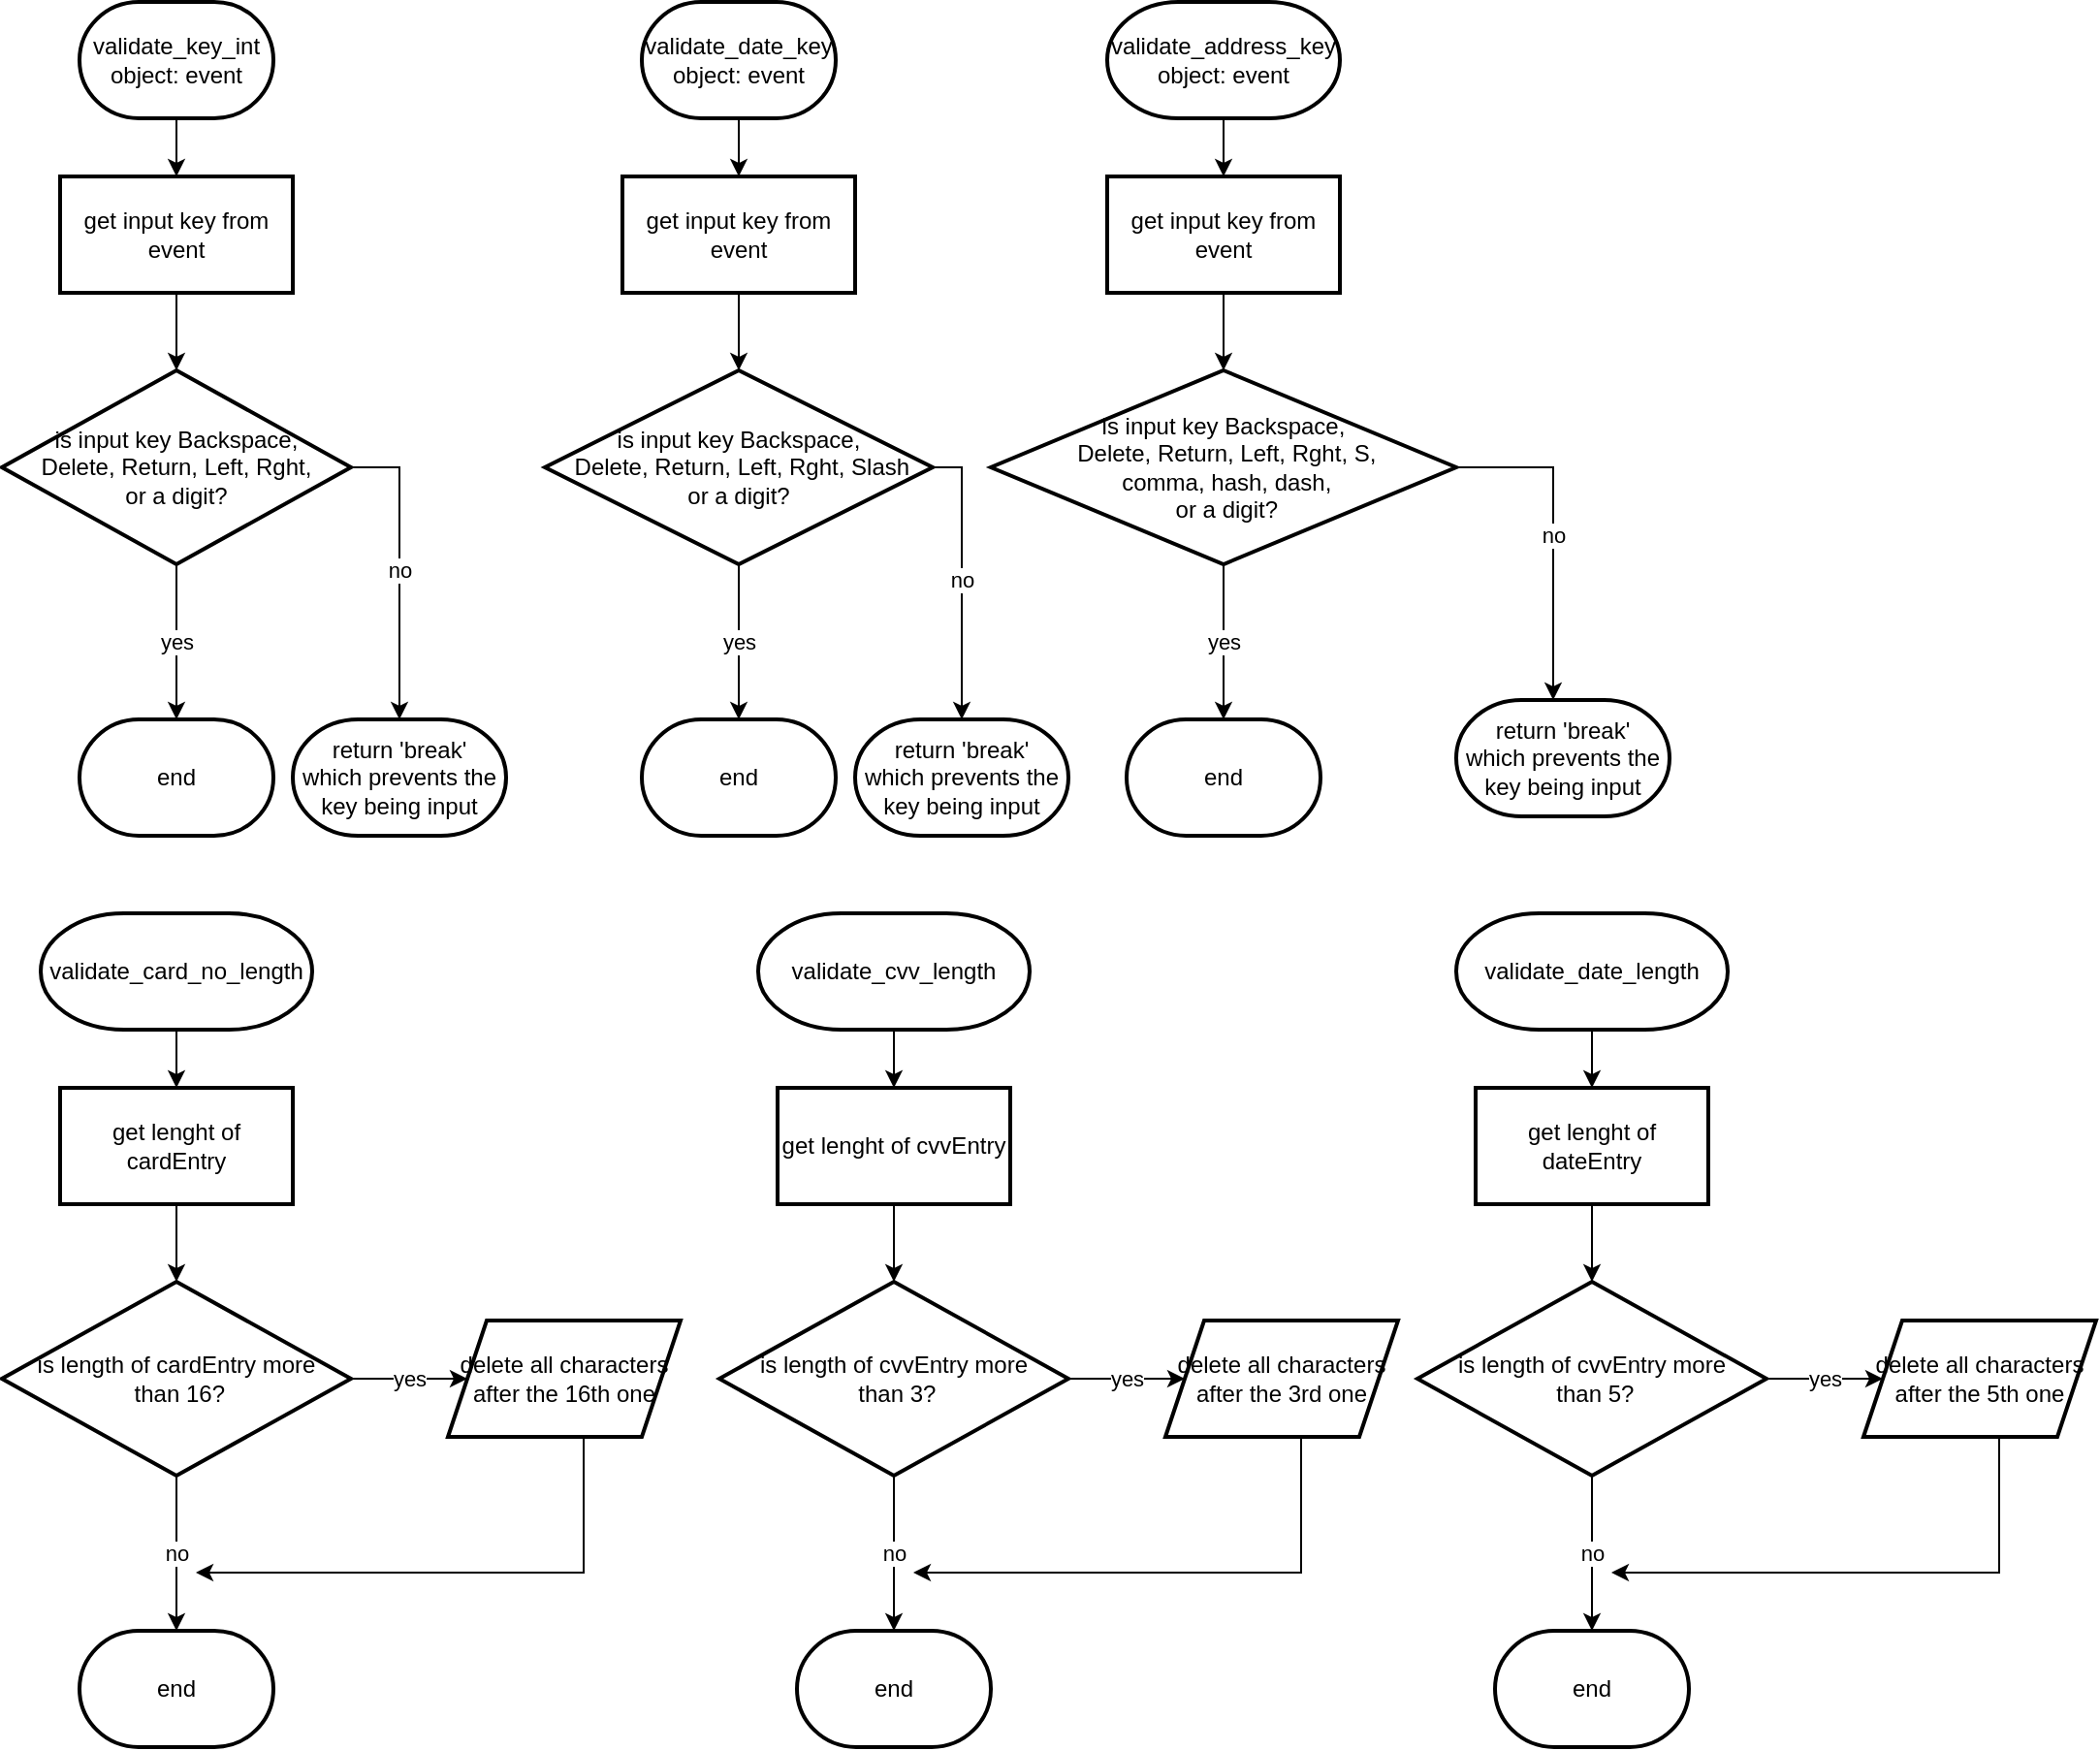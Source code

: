 <mxfile version="24.7.4">
  <diagram id="C5RBs43oDa-KdzZeNtuy" name="Page-1">
    <mxGraphModel dx="1050" dy="577" grid="1" gridSize="10" guides="1" tooltips="1" connect="1" arrows="1" fold="1" page="1" pageScale="1" pageWidth="827" pageHeight="1169" math="0" shadow="0">
      <root>
        <mxCell id="WIyWlLk6GJQsqaUBKTNV-0" />
        <mxCell id="WIyWlLk6GJQsqaUBKTNV-1" parent="WIyWlLk6GJQsqaUBKTNV-0" />
        <mxCell id="QB1ZzylPtEArZ7ZQtuXs-9" value="" style="edgeStyle=orthogonalEdgeStyle;rounded=0;orthogonalLoop=1;jettySize=auto;html=1;" edge="1" parent="WIyWlLk6GJQsqaUBKTNV-1" source="QB1ZzylPtEArZ7ZQtuXs-3" target="QB1ZzylPtEArZ7ZQtuXs-8">
          <mxGeometry relative="1" as="geometry" />
        </mxCell>
        <mxCell id="QB1ZzylPtEArZ7ZQtuXs-3" value="&lt;div&gt;validate_key_int&lt;/div&gt;&lt;div&gt;object: event&lt;br&gt;&lt;/div&gt;" style="strokeWidth=2;html=1;shape=mxgraph.flowchart.terminator;whiteSpace=wrap;" vertex="1" parent="WIyWlLk6GJQsqaUBKTNV-1">
          <mxGeometry x="90" y="10" width="100" height="60" as="geometry" />
        </mxCell>
        <mxCell id="QB1ZzylPtEArZ7ZQtuXs-4" value="end" style="strokeWidth=2;html=1;shape=mxgraph.flowchart.terminator;whiteSpace=wrap;" vertex="1" parent="WIyWlLk6GJQsqaUBKTNV-1">
          <mxGeometry x="90" y="380" width="100" height="60" as="geometry" />
        </mxCell>
        <mxCell id="QB1ZzylPtEArZ7ZQtuXs-11" value="" style="edgeStyle=orthogonalEdgeStyle;rounded=0;orthogonalLoop=1;jettySize=auto;html=1;" edge="1" parent="WIyWlLk6GJQsqaUBKTNV-1" source="QB1ZzylPtEArZ7ZQtuXs-8" target="QB1ZzylPtEArZ7ZQtuXs-10">
          <mxGeometry relative="1" as="geometry" />
        </mxCell>
        <mxCell id="QB1ZzylPtEArZ7ZQtuXs-8" value="get input key from event" style="whiteSpace=wrap;html=1;strokeWidth=2;" vertex="1" parent="WIyWlLk6GJQsqaUBKTNV-1">
          <mxGeometry x="80" y="100" width="120" height="60" as="geometry" />
        </mxCell>
        <mxCell id="QB1ZzylPtEArZ7ZQtuXs-12" value="yes" style="edgeStyle=orthogonalEdgeStyle;rounded=0;orthogonalLoop=1;jettySize=auto;html=1;" edge="1" parent="WIyWlLk6GJQsqaUBKTNV-1" source="QB1ZzylPtEArZ7ZQtuXs-10" target="QB1ZzylPtEArZ7ZQtuXs-4">
          <mxGeometry relative="1" as="geometry" />
        </mxCell>
        <mxCell id="QB1ZzylPtEArZ7ZQtuXs-14" value="no" style="edgeStyle=orthogonalEdgeStyle;rounded=0;orthogonalLoop=1;jettySize=auto;html=1;" edge="1" parent="WIyWlLk6GJQsqaUBKTNV-1" source="QB1ZzylPtEArZ7ZQtuXs-10" target="QB1ZzylPtEArZ7ZQtuXs-13">
          <mxGeometry relative="1" as="geometry">
            <Array as="points">
              <mxPoint x="255" y="250" />
            </Array>
          </mxGeometry>
        </mxCell>
        <mxCell id="QB1ZzylPtEArZ7ZQtuXs-10" value="&lt;div&gt;is input key Backspace,&lt;/div&gt;&lt;div&gt;&amp;nbsp;Delete, Return, Left, Rght,&amp;nbsp;&lt;/div&gt;&lt;div&gt;or a digit?&lt;/div&gt;" style="rhombus;whiteSpace=wrap;html=1;strokeWidth=2;" vertex="1" parent="WIyWlLk6GJQsqaUBKTNV-1">
          <mxGeometry x="50" y="200" width="180" height="100" as="geometry" />
        </mxCell>
        <mxCell id="QB1ZzylPtEArZ7ZQtuXs-13" value="&lt;div&gt;return &#39;break&#39;&lt;/div&gt;&lt;div&gt;which prevents the key being input&lt;br&gt;&lt;/div&gt;" style="strokeWidth=2;html=1;shape=mxgraph.flowchart.terminator;whiteSpace=wrap;" vertex="1" parent="WIyWlLk6GJQsqaUBKTNV-1">
          <mxGeometry x="200" y="380" width="110" height="60" as="geometry" />
        </mxCell>
        <mxCell id="QB1ZzylPtEArZ7ZQtuXs-15" value="" style="edgeStyle=orthogonalEdgeStyle;rounded=0;orthogonalLoop=1;jettySize=auto;html=1;" edge="1" parent="WIyWlLk6GJQsqaUBKTNV-1" source="QB1ZzylPtEArZ7ZQtuXs-16" target="QB1ZzylPtEArZ7ZQtuXs-19">
          <mxGeometry relative="1" as="geometry" />
        </mxCell>
        <mxCell id="QB1ZzylPtEArZ7ZQtuXs-16" value="&lt;div&gt;validate_date_key&lt;/div&gt;&lt;div&gt;object: event&lt;br&gt;&lt;/div&gt;" style="strokeWidth=2;html=1;shape=mxgraph.flowchart.terminator;whiteSpace=wrap;" vertex="1" parent="WIyWlLk6GJQsqaUBKTNV-1">
          <mxGeometry x="380" y="10" width="100" height="60" as="geometry" />
        </mxCell>
        <mxCell id="QB1ZzylPtEArZ7ZQtuXs-17" value="end" style="strokeWidth=2;html=1;shape=mxgraph.flowchart.terminator;whiteSpace=wrap;" vertex="1" parent="WIyWlLk6GJQsqaUBKTNV-1">
          <mxGeometry x="380" y="380" width="100" height="60" as="geometry" />
        </mxCell>
        <mxCell id="QB1ZzylPtEArZ7ZQtuXs-18" value="" style="edgeStyle=orthogonalEdgeStyle;rounded=0;orthogonalLoop=1;jettySize=auto;html=1;" edge="1" parent="WIyWlLk6GJQsqaUBKTNV-1" source="QB1ZzylPtEArZ7ZQtuXs-19" target="QB1ZzylPtEArZ7ZQtuXs-22">
          <mxGeometry relative="1" as="geometry" />
        </mxCell>
        <mxCell id="QB1ZzylPtEArZ7ZQtuXs-19" value="get input key from event" style="whiteSpace=wrap;html=1;strokeWidth=2;" vertex="1" parent="WIyWlLk6GJQsqaUBKTNV-1">
          <mxGeometry x="370" y="100" width="120" height="60" as="geometry" />
        </mxCell>
        <mxCell id="QB1ZzylPtEArZ7ZQtuXs-20" value="yes" style="edgeStyle=orthogonalEdgeStyle;rounded=0;orthogonalLoop=1;jettySize=auto;html=1;" edge="1" parent="WIyWlLk6GJQsqaUBKTNV-1" source="QB1ZzylPtEArZ7ZQtuXs-22" target="QB1ZzylPtEArZ7ZQtuXs-17">
          <mxGeometry relative="1" as="geometry" />
        </mxCell>
        <mxCell id="QB1ZzylPtEArZ7ZQtuXs-21" value="no" style="edgeStyle=orthogonalEdgeStyle;rounded=0;orthogonalLoop=1;jettySize=auto;html=1;" edge="1" parent="WIyWlLk6GJQsqaUBKTNV-1" source="QB1ZzylPtEArZ7ZQtuXs-22" target="QB1ZzylPtEArZ7ZQtuXs-23">
          <mxGeometry relative="1" as="geometry">
            <Array as="points">
              <mxPoint x="545" y="250" />
            </Array>
          </mxGeometry>
        </mxCell>
        <mxCell id="QB1ZzylPtEArZ7ZQtuXs-22" value="&lt;div&gt;is input key Backspace,&lt;/div&gt;&lt;div&gt;&amp;nbsp;Delete, Return, Left, Rght, Slash &lt;br&gt;&lt;/div&gt;&lt;div&gt;or a digit?&lt;/div&gt;" style="rhombus;whiteSpace=wrap;html=1;strokeWidth=2;" vertex="1" parent="WIyWlLk6GJQsqaUBKTNV-1">
          <mxGeometry x="330" y="200" width="200" height="100" as="geometry" />
        </mxCell>
        <mxCell id="QB1ZzylPtEArZ7ZQtuXs-23" value="&lt;div&gt;return &#39;break&#39;&lt;/div&gt;&lt;div&gt;which prevents the key being input&lt;br&gt;&lt;/div&gt;" style="strokeWidth=2;html=1;shape=mxgraph.flowchart.terminator;whiteSpace=wrap;" vertex="1" parent="WIyWlLk6GJQsqaUBKTNV-1">
          <mxGeometry x="490" y="380" width="110" height="60" as="geometry" />
        </mxCell>
        <mxCell id="QB1ZzylPtEArZ7ZQtuXs-40" value="" style="edgeStyle=orthogonalEdgeStyle;rounded=0;orthogonalLoop=1;jettySize=auto;html=1;" edge="1" parent="WIyWlLk6GJQsqaUBKTNV-1" source="QB1ZzylPtEArZ7ZQtuXs-41" target="QB1ZzylPtEArZ7ZQtuXs-44">
          <mxGeometry relative="1" as="geometry" />
        </mxCell>
        <mxCell id="QB1ZzylPtEArZ7ZQtuXs-41" value="&lt;div&gt;validate_address_key&lt;/div&gt;&lt;div&gt;object: event&lt;br&gt;&lt;/div&gt;" style="strokeWidth=2;html=1;shape=mxgraph.flowchart.terminator;whiteSpace=wrap;" vertex="1" parent="WIyWlLk6GJQsqaUBKTNV-1">
          <mxGeometry x="620" y="10" width="120" height="60" as="geometry" />
        </mxCell>
        <mxCell id="QB1ZzylPtEArZ7ZQtuXs-42" value="end" style="strokeWidth=2;html=1;shape=mxgraph.flowchart.terminator;whiteSpace=wrap;" vertex="1" parent="WIyWlLk6GJQsqaUBKTNV-1">
          <mxGeometry x="630" y="380" width="100" height="60" as="geometry" />
        </mxCell>
        <mxCell id="QB1ZzylPtEArZ7ZQtuXs-43" value="" style="edgeStyle=orthogonalEdgeStyle;rounded=0;orthogonalLoop=1;jettySize=auto;html=1;" edge="1" parent="WIyWlLk6GJQsqaUBKTNV-1" source="QB1ZzylPtEArZ7ZQtuXs-44" target="QB1ZzylPtEArZ7ZQtuXs-47">
          <mxGeometry relative="1" as="geometry" />
        </mxCell>
        <mxCell id="QB1ZzylPtEArZ7ZQtuXs-44" value="get input key from event" style="whiteSpace=wrap;html=1;strokeWidth=2;" vertex="1" parent="WIyWlLk6GJQsqaUBKTNV-1">
          <mxGeometry x="620" y="100" width="120" height="60" as="geometry" />
        </mxCell>
        <mxCell id="QB1ZzylPtEArZ7ZQtuXs-45" value="yes" style="edgeStyle=orthogonalEdgeStyle;rounded=0;orthogonalLoop=1;jettySize=auto;html=1;" edge="1" parent="WIyWlLk6GJQsqaUBKTNV-1" source="QB1ZzylPtEArZ7ZQtuXs-47" target="QB1ZzylPtEArZ7ZQtuXs-42">
          <mxGeometry relative="1" as="geometry" />
        </mxCell>
        <mxCell id="QB1ZzylPtEArZ7ZQtuXs-46" value="no" style="edgeStyle=orthogonalEdgeStyle;rounded=0;orthogonalLoop=1;jettySize=auto;html=1;" edge="1" parent="WIyWlLk6GJQsqaUBKTNV-1" source="QB1ZzylPtEArZ7ZQtuXs-47" target="QB1ZzylPtEArZ7ZQtuXs-48">
          <mxGeometry relative="1" as="geometry">
            <Array as="points">
              <mxPoint x="850" y="250" />
            </Array>
          </mxGeometry>
        </mxCell>
        <mxCell id="QB1ZzylPtEArZ7ZQtuXs-47" value="&lt;div&gt;is input key Backspace,&lt;/div&gt;&lt;div&gt;&amp;nbsp;Delete, Return, Left, Rght, S,&lt;br&gt;&lt;/div&gt;&lt;div&gt;&amp;nbsp;comma, hash, dash,&lt;/div&gt;&lt;div&gt;&amp;nbsp;or a digit?&lt;/div&gt;" style="rhombus;whiteSpace=wrap;html=1;strokeWidth=2;" vertex="1" parent="WIyWlLk6GJQsqaUBKTNV-1">
          <mxGeometry x="560" y="200" width="240" height="100" as="geometry" />
        </mxCell>
        <mxCell id="QB1ZzylPtEArZ7ZQtuXs-48" value="&lt;div&gt;return &#39;break&#39;&lt;/div&gt;&lt;div&gt;which prevents the key being input&lt;br&gt;&lt;/div&gt;" style="strokeWidth=2;html=1;shape=mxgraph.flowchart.terminator;whiteSpace=wrap;" vertex="1" parent="WIyWlLk6GJQsqaUBKTNV-1">
          <mxGeometry x="800" y="370" width="110" height="60" as="geometry" />
        </mxCell>
        <mxCell id="QB1ZzylPtEArZ7ZQtuXs-67" value="" style="edgeStyle=orthogonalEdgeStyle;rounded=0;orthogonalLoop=1;jettySize=auto;html=1;" edge="1" parent="WIyWlLk6GJQsqaUBKTNV-1" source="QB1ZzylPtEArZ7ZQtuXs-68" target="QB1ZzylPtEArZ7ZQtuXs-71">
          <mxGeometry relative="1" as="geometry" />
        </mxCell>
        <mxCell id="QB1ZzylPtEArZ7ZQtuXs-68" value="&lt;div&gt;validate_card_no_length&lt;/div&gt;" style="strokeWidth=2;html=1;shape=mxgraph.flowchart.terminator;whiteSpace=wrap;" vertex="1" parent="WIyWlLk6GJQsqaUBKTNV-1">
          <mxGeometry x="70" y="480" width="140" height="60" as="geometry" />
        </mxCell>
        <mxCell id="QB1ZzylPtEArZ7ZQtuXs-69" value="end" style="strokeWidth=2;html=1;shape=mxgraph.flowchart.terminator;whiteSpace=wrap;" vertex="1" parent="WIyWlLk6GJQsqaUBKTNV-1">
          <mxGeometry x="90" y="850" width="100" height="60" as="geometry" />
        </mxCell>
        <mxCell id="QB1ZzylPtEArZ7ZQtuXs-70" value="" style="edgeStyle=orthogonalEdgeStyle;rounded=0;orthogonalLoop=1;jettySize=auto;html=1;" edge="1" parent="WIyWlLk6GJQsqaUBKTNV-1" source="QB1ZzylPtEArZ7ZQtuXs-71" target="QB1ZzylPtEArZ7ZQtuXs-74">
          <mxGeometry relative="1" as="geometry" />
        </mxCell>
        <mxCell id="QB1ZzylPtEArZ7ZQtuXs-71" value="get lenght of cardEntry" style="whiteSpace=wrap;html=1;strokeWidth=2;" vertex="1" parent="WIyWlLk6GJQsqaUBKTNV-1">
          <mxGeometry x="80" y="570" width="120" height="60" as="geometry" />
        </mxCell>
        <mxCell id="QB1ZzylPtEArZ7ZQtuXs-72" value="no" style="edgeStyle=orthogonalEdgeStyle;rounded=0;orthogonalLoop=1;jettySize=auto;html=1;" edge="1" parent="WIyWlLk6GJQsqaUBKTNV-1" source="QB1ZzylPtEArZ7ZQtuXs-74" target="QB1ZzylPtEArZ7ZQtuXs-69">
          <mxGeometry relative="1" as="geometry" />
        </mxCell>
        <mxCell id="QB1ZzylPtEArZ7ZQtuXs-77" value="yes" style="edgeStyle=orthogonalEdgeStyle;rounded=0;orthogonalLoop=1;jettySize=auto;html=1;" edge="1" parent="WIyWlLk6GJQsqaUBKTNV-1" source="QB1ZzylPtEArZ7ZQtuXs-74" target="QB1ZzylPtEArZ7ZQtuXs-76">
          <mxGeometry relative="1" as="geometry" />
        </mxCell>
        <mxCell id="QB1ZzylPtEArZ7ZQtuXs-74" value="&lt;div&gt;is length of cardEntry more&lt;/div&gt;&lt;div&gt;&amp;nbsp;than 16?&lt;/div&gt;" style="rhombus;whiteSpace=wrap;html=1;strokeWidth=2;" vertex="1" parent="WIyWlLk6GJQsqaUBKTNV-1">
          <mxGeometry x="50" y="670" width="180" height="100" as="geometry" />
        </mxCell>
        <mxCell id="QB1ZzylPtEArZ7ZQtuXs-79" style="edgeStyle=orthogonalEdgeStyle;rounded=0;orthogonalLoop=1;jettySize=auto;html=1;" edge="1" parent="WIyWlLk6GJQsqaUBKTNV-1" source="QB1ZzylPtEArZ7ZQtuXs-76">
          <mxGeometry relative="1" as="geometry">
            <mxPoint x="150" y="820" as="targetPoint" />
            <Array as="points">
              <mxPoint x="350" y="820" />
              <mxPoint x="301" y="820" />
            </Array>
          </mxGeometry>
        </mxCell>
        <mxCell id="QB1ZzylPtEArZ7ZQtuXs-76" value="delete all characters after the 16th one" style="shape=parallelogram;perimeter=parallelogramPerimeter;whiteSpace=wrap;html=1;fixedSize=1;strokeWidth=2;" vertex="1" parent="WIyWlLk6GJQsqaUBKTNV-1">
          <mxGeometry x="280" y="690" width="120" height="60" as="geometry" />
        </mxCell>
        <mxCell id="QB1ZzylPtEArZ7ZQtuXs-80" value="" style="edgeStyle=orthogonalEdgeStyle;rounded=0;orthogonalLoop=1;jettySize=auto;html=1;" edge="1" parent="WIyWlLk6GJQsqaUBKTNV-1" source="QB1ZzylPtEArZ7ZQtuXs-81" target="QB1ZzylPtEArZ7ZQtuXs-84">
          <mxGeometry relative="1" as="geometry" />
        </mxCell>
        <mxCell id="QB1ZzylPtEArZ7ZQtuXs-81" value="&lt;div&gt;validate_cvv_length&lt;/div&gt;" style="strokeWidth=2;html=1;shape=mxgraph.flowchart.terminator;whiteSpace=wrap;" vertex="1" parent="WIyWlLk6GJQsqaUBKTNV-1">
          <mxGeometry x="440" y="480" width="140" height="60" as="geometry" />
        </mxCell>
        <mxCell id="QB1ZzylPtEArZ7ZQtuXs-82" value="end" style="strokeWidth=2;html=1;shape=mxgraph.flowchart.terminator;whiteSpace=wrap;" vertex="1" parent="WIyWlLk6GJQsqaUBKTNV-1">
          <mxGeometry x="460" y="850" width="100" height="60" as="geometry" />
        </mxCell>
        <mxCell id="QB1ZzylPtEArZ7ZQtuXs-83" value="" style="edgeStyle=orthogonalEdgeStyle;rounded=0;orthogonalLoop=1;jettySize=auto;html=1;" edge="1" parent="WIyWlLk6GJQsqaUBKTNV-1" source="QB1ZzylPtEArZ7ZQtuXs-84" target="QB1ZzylPtEArZ7ZQtuXs-87">
          <mxGeometry relative="1" as="geometry" />
        </mxCell>
        <mxCell id="QB1ZzylPtEArZ7ZQtuXs-84" value="get lenght of cvvEntry" style="whiteSpace=wrap;html=1;strokeWidth=2;" vertex="1" parent="WIyWlLk6GJQsqaUBKTNV-1">
          <mxGeometry x="450" y="570" width="120" height="60" as="geometry" />
        </mxCell>
        <mxCell id="QB1ZzylPtEArZ7ZQtuXs-85" value="no" style="edgeStyle=orthogonalEdgeStyle;rounded=0;orthogonalLoop=1;jettySize=auto;html=1;" edge="1" parent="WIyWlLk6GJQsqaUBKTNV-1" source="QB1ZzylPtEArZ7ZQtuXs-87" target="QB1ZzylPtEArZ7ZQtuXs-82">
          <mxGeometry relative="1" as="geometry" />
        </mxCell>
        <mxCell id="QB1ZzylPtEArZ7ZQtuXs-86" value="yes" style="edgeStyle=orthogonalEdgeStyle;rounded=0;orthogonalLoop=1;jettySize=auto;html=1;" edge="1" parent="WIyWlLk6GJQsqaUBKTNV-1" source="QB1ZzylPtEArZ7ZQtuXs-87" target="QB1ZzylPtEArZ7ZQtuXs-89">
          <mxGeometry relative="1" as="geometry" />
        </mxCell>
        <mxCell id="QB1ZzylPtEArZ7ZQtuXs-87" value="&lt;div&gt;is length of cvvEntry more&lt;/div&gt;&lt;div&gt;&amp;nbsp;than 3?&lt;/div&gt;" style="rhombus;whiteSpace=wrap;html=1;strokeWidth=2;" vertex="1" parent="WIyWlLk6GJQsqaUBKTNV-1">
          <mxGeometry x="420" y="670" width="180" height="100" as="geometry" />
        </mxCell>
        <mxCell id="QB1ZzylPtEArZ7ZQtuXs-88" style="edgeStyle=orthogonalEdgeStyle;rounded=0;orthogonalLoop=1;jettySize=auto;html=1;" edge="1" parent="WIyWlLk6GJQsqaUBKTNV-1" source="QB1ZzylPtEArZ7ZQtuXs-89">
          <mxGeometry relative="1" as="geometry">
            <mxPoint x="520" y="820" as="targetPoint" />
            <Array as="points">
              <mxPoint x="720" y="820" />
              <mxPoint x="671" y="820" />
            </Array>
          </mxGeometry>
        </mxCell>
        <mxCell id="QB1ZzylPtEArZ7ZQtuXs-89" value="delete all characters after the 3rd one" style="shape=parallelogram;perimeter=parallelogramPerimeter;whiteSpace=wrap;html=1;fixedSize=1;strokeWidth=2;" vertex="1" parent="WIyWlLk6GJQsqaUBKTNV-1">
          <mxGeometry x="650" y="690" width="120" height="60" as="geometry" />
        </mxCell>
        <mxCell id="QB1ZzylPtEArZ7ZQtuXs-90" value="" style="edgeStyle=orthogonalEdgeStyle;rounded=0;orthogonalLoop=1;jettySize=auto;html=1;" edge="1" parent="WIyWlLk6GJQsqaUBKTNV-1" source="QB1ZzylPtEArZ7ZQtuXs-91" target="QB1ZzylPtEArZ7ZQtuXs-94">
          <mxGeometry relative="1" as="geometry" />
        </mxCell>
        <mxCell id="QB1ZzylPtEArZ7ZQtuXs-91" value="&lt;div&gt;validate_date_length&lt;/div&gt;" style="strokeWidth=2;html=1;shape=mxgraph.flowchart.terminator;whiteSpace=wrap;" vertex="1" parent="WIyWlLk6GJQsqaUBKTNV-1">
          <mxGeometry x="800" y="480" width="140" height="60" as="geometry" />
        </mxCell>
        <mxCell id="QB1ZzylPtEArZ7ZQtuXs-92" value="end" style="strokeWidth=2;html=1;shape=mxgraph.flowchart.terminator;whiteSpace=wrap;" vertex="1" parent="WIyWlLk6GJQsqaUBKTNV-1">
          <mxGeometry x="820" y="850" width="100" height="60" as="geometry" />
        </mxCell>
        <mxCell id="QB1ZzylPtEArZ7ZQtuXs-93" value="" style="edgeStyle=orthogonalEdgeStyle;rounded=0;orthogonalLoop=1;jettySize=auto;html=1;" edge="1" parent="WIyWlLk6GJQsqaUBKTNV-1" source="QB1ZzylPtEArZ7ZQtuXs-94" target="QB1ZzylPtEArZ7ZQtuXs-97">
          <mxGeometry relative="1" as="geometry" />
        </mxCell>
        <mxCell id="QB1ZzylPtEArZ7ZQtuXs-94" value="get lenght of dateEntry" style="whiteSpace=wrap;html=1;strokeWidth=2;" vertex="1" parent="WIyWlLk6GJQsqaUBKTNV-1">
          <mxGeometry x="810" y="570" width="120" height="60" as="geometry" />
        </mxCell>
        <mxCell id="QB1ZzylPtEArZ7ZQtuXs-95" value="no" style="edgeStyle=orthogonalEdgeStyle;rounded=0;orthogonalLoop=1;jettySize=auto;html=1;" edge="1" parent="WIyWlLk6GJQsqaUBKTNV-1" source="QB1ZzylPtEArZ7ZQtuXs-97" target="QB1ZzylPtEArZ7ZQtuXs-92">
          <mxGeometry relative="1" as="geometry" />
        </mxCell>
        <mxCell id="QB1ZzylPtEArZ7ZQtuXs-96" value="yes" style="edgeStyle=orthogonalEdgeStyle;rounded=0;orthogonalLoop=1;jettySize=auto;html=1;" edge="1" parent="WIyWlLk6GJQsqaUBKTNV-1" source="QB1ZzylPtEArZ7ZQtuXs-97" target="QB1ZzylPtEArZ7ZQtuXs-99">
          <mxGeometry relative="1" as="geometry" />
        </mxCell>
        <mxCell id="QB1ZzylPtEArZ7ZQtuXs-97" value="&lt;div&gt;is length of cvvEntry more&lt;/div&gt;&lt;div&gt;&amp;nbsp;than 5?&lt;/div&gt;" style="rhombus;whiteSpace=wrap;html=1;strokeWidth=2;" vertex="1" parent="WIyWlLk6GJQsqaUBKTNV-1">
          <mxGeometry x="780" y="670" width="180" height="100" as="geometry" />
        </mxCell>
        <mxCell id="QB1ZzylPtEArZ7ZQtuXs-98" style="edgeStyle=orthogonalEdgeStyle;rounded=0;orthogonalLoop=1;jettySize=auto;html=1;" edge="1" parent="WIyWlLk6GJQsqaUBKTNV-1" source="QB1ZzylPtEArZ7ZQtuXs-99">
          <mxGeometry relative="1" as="geometry">
            <mxPoint x="880" y="820" as="targetPoint" />
            <Array as="points">
              <mxPoint x="1080" y="820" />
              <mxPoint x="1031" y="820" />
            </Array>
          </mxGeometry>
        </mxCell>
        <mxCell id="QB1ZzylPtEArZ7ZQtuXs-99" value="delete all characters after the 5th one" style="shape=parallelogram;perimeter=parallelogramPerimeter;whiteSpace=wrap;html=1;fixedSize=1;strokeWidth=2;" vertex="1" parent="WIyWlLk6GJQsqaUBKTNV-1">
          <mxGeometry x="1010" y="690" width="120" height="60" as="geometry" />
        </mxCell>
      </root>
    </mxGraphModel>
  </diagram>
</mxfile>
